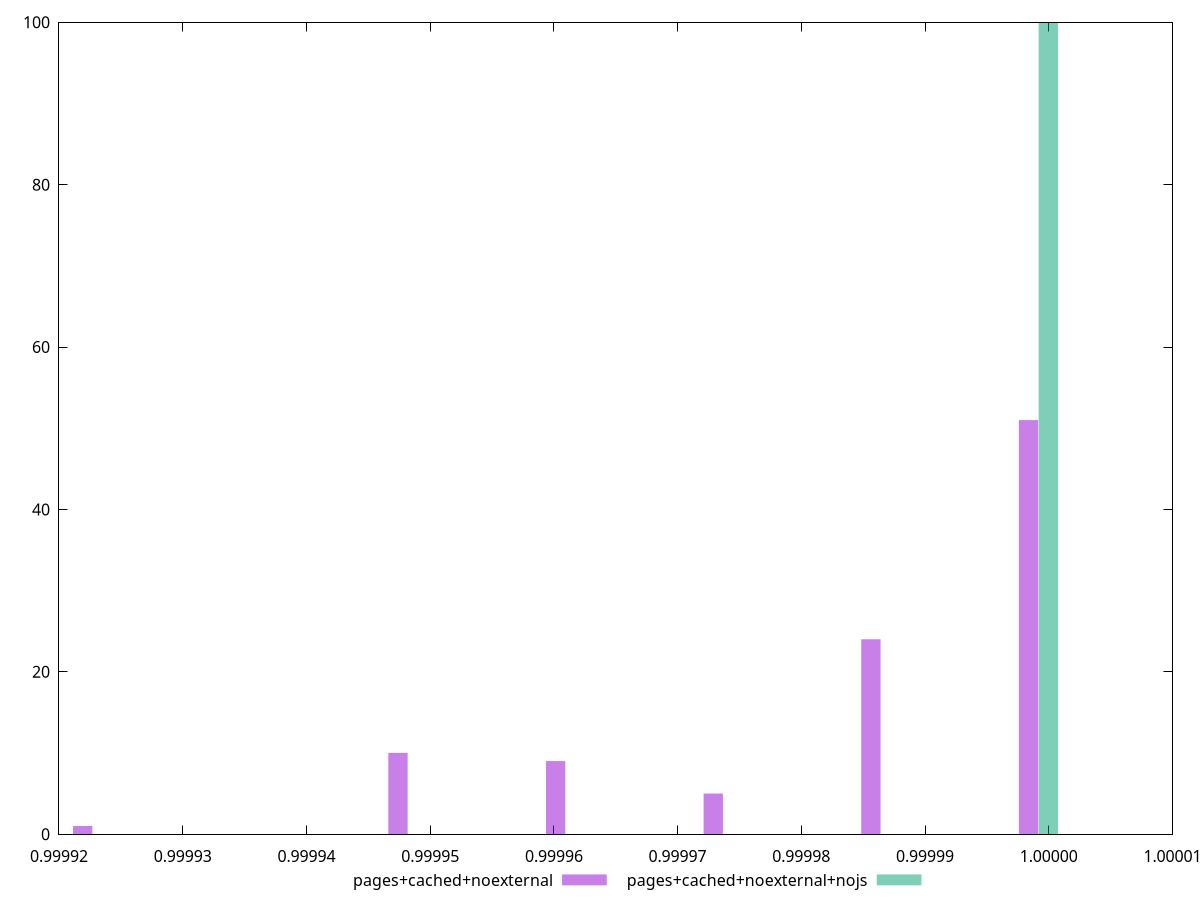 $_pagesCachedNoexternal <<EOF
0.9999983638823595 51
0.9999473981637986 10
0.9999728810230791 5
0.9999856224527193 24
0.9999219153045182 1
0.9999601395934389 9
EOF
$_pagesCachedNoexternalNojs <<EOF
0.9999999641342968 100
EOF
set key outside below
set terminal pngcairo
set output "report_00005_2020-11-02T22-26-11.212Z/max-potential-fid/max-potential-fid_pages+cached+noexternal_pages+cached+noexternal+nojs+hist.png"
set boxwidth 0.0000015609765955715282
set style fill transparent solid 0.5 noborder
set yrange [0:100]
plot $_pagesCachedNoexternal title "pages+cached+noexternal" with boxes ,$_pagesCachedNoexternalNojs title "pages+cached+noexternal+nojs" with boxes ,